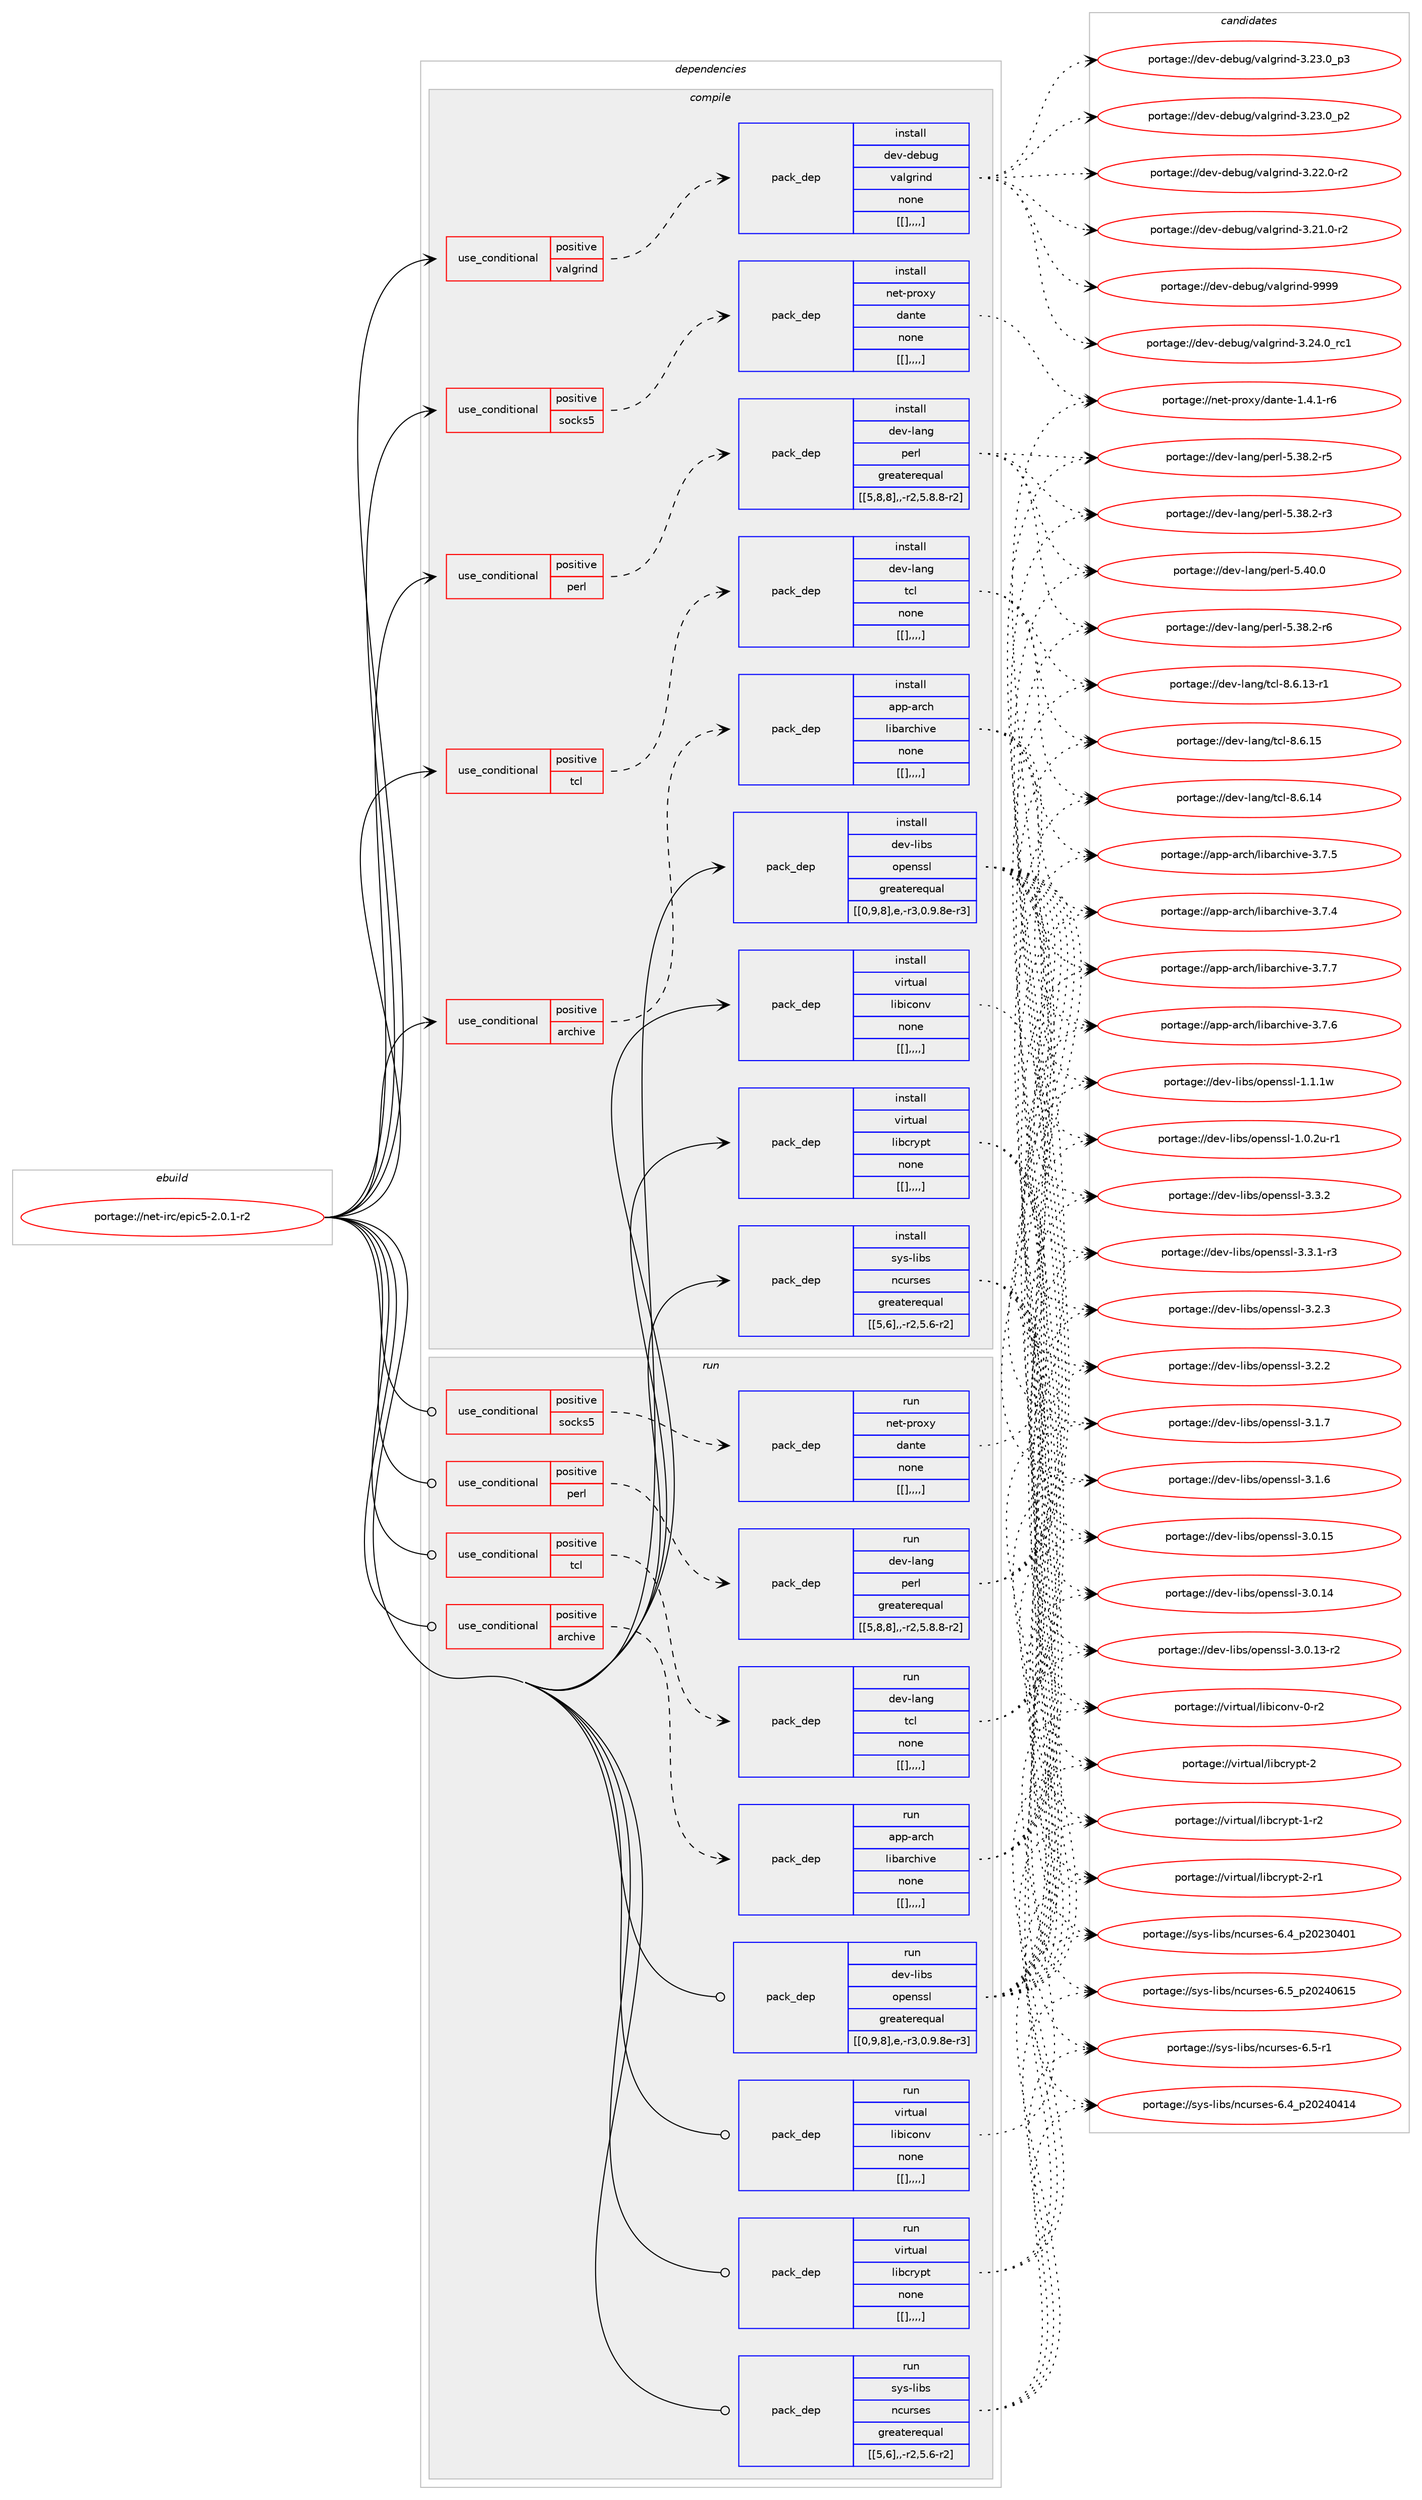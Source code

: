 digraph prolog {

# *************
# Graph options
# *************

newrank=true;
concentrate=true;
compound=true;
graph [rankdir=LR,fontname=Helvetica,fontsize=10,ranksep=1.5];#, ranksep=2.5, nodesep=0.2];
edge  [arrowhead=vee];
node  [fontname=Helvetica,fontsize=10];

# **********
# The ebuild
# **********

subgraph cluster_leftcol {
color=gray;
label=<<i>ebuild</i>>;
id [label="portage://net-irc/epic5-2.0.1-r2", color=red, width=4, href="../net-irc/epic5-2.0.1-r2.svg"];
}

# ****************
# The dependencies
# ****************

subgraph cluster_midcol {
color=gray;
label=<<i>dependencies</i>>;
subgraph cluster_compile {
fillcolor="#eeeeee";
style=filled;
label=<<i>compile</i>>;
subgraph cond9 {
dependency28 [label=<<TABLE BORDER="0" CELLBORDER="1" CELLSPACING="0" CELLPADDING="4"><TR><TD ROWSPAN="3" CELLPADDING="10">use_conditional</TD></TR><TR><TD>positive</TD></TR><TR><TD>archive</TD></TR></TABLE>>, shape=none, color=red];
subgraph pack19 {
dependency29 [label=<<TABLE BORDER="0" CELLBORDER="1" CELLSPACING="0" CELLPADDING="4" WIDTH="220"><TR><TD ROWSPAN="6" CELLPADDING="30">pack_dep</TD></TR><TR><TD WIDTH="110">install</TD></TR><TR><TD>app-arch</TD></TR><TR><TD>libarchive</TD></TR><TR><TD>none</TD></TR><TR><TD>[[],,,,]</TD></TR></TABLE>>, shape=none, color=blue];
}
dependency28:e -> dependency29:w [weight=20,style="dashed",arrowhead="vee"];
}
id:e -> dependency28:w [weight=20,style="solid",arrowhead="vee"];
subgraph cond22 {
dependency121 [label=<<TABLE BORDER="0" CELLBORDER="1" CELLSPACING="0" CELLPADDING="4"><TR><TD ROWSPAN="3" CELLPADDING="10">use_conditional</TD></TR><TR><TD>positive</TD></TR><TR><TD>perl</TD></TR></TABLE>>, shape=none, color=red];
subgraph pack115 {
dependency161 [label=<<TABLE BORDER="0" CELLBORDER="1" CELLSPACING="0" CELLPADDING="4" WIDTH="220"><TR><TD ROWSPAN="6" CELLPADDING="30">pack_dep</TD></TR><TR><TD WIDTH="110">install</TD></TR><TR><TD>dev-lang</TD></TR><TR><TD>perl</TD></TR><TR><TD>greaterequal</TD></TR><TR><TD>[[5,8,8],,-r2,5.8.8-r2]</TD></TR></TABLE>>, shape=none, color=blue];
}
dependency121:e -> dependency161:w [weight=20,style="dashed",arrowhead="vee"];
}
id:e -> dependency121:w [weight=20,style="solid",arrowhead="vee"];
subgraph cond36 {
dependency172 [label=<<TABLE BORDER="0" CELLBORDER="1" CELLSPACING="0" CELLPADDING="4"><TR><TD ROWSPAN="3" CELLPADDING="10">use_conditional</TD></TR><TR><TD>positive</TD></TR><TR><TD>socks5</TD></TR></TABLE>>, shape=none, color=red];
subgraph pack147 {
dependency177 [label=<<TABLE BORDER="0" CELLBORDER="1" CELLSPACING="0" CELLPADDING="4" WIDTH="220"><TR><TD ROWSPAN="6" CELLPADDING="30">pack_dep</TD></TR><TR><TD WIDTH="110">install</TD></TR><TR><TD>net-proxy</TD></TR><TR><TD>dante</TD></TR><TR><TD>none</TD></TR><TR><TD>[[],,,,]</TD></TR></TABLE>>, shape=none, color=blue];
}
dependency172:e -> dependency177:w [weight=20,style="dashed",arrowhead="vee"];
}
id:e -> dependency172:w [weight=20,style="solid",arrowhead="vee"];
subgraph cond44 {
dependency231 [label=<<TABLE BORDER="0" CELLBORDER="1" CELLSPACING="0" CELLPADDING="4"><TR><TD ROWSPAN="3" CELLPADDING="10">use_conditional</TD></TR><TR><TD>positive</TD></TR><TR><TD>tcl</TD></TR></TABLE>>, shape=none, color=red];
subgraph pack197 {
dependency241 [label=<<TABLE BORDER="0" CELLBORDER="1" CELLSPACING="0" CELLPADDING="4" WIDTH="220"><TR><TD ROWSPAN="6" CELLPADDING="30">pack_dep</TD></TR><TR><TD WIDTH="110">install</TD></TR><TR><TD>dev-lang</TD></TR><TR><TD>tcl</TD></TR><TR><TD>none</TD></TR><TR><TD>[[],,,,]</TD></TR></TABLE>>, shape=none, color=blue];
}
dependency231:e -> dependency241:w [weight=20,style="dashed",arrowhead="vee"];
}
id:e -> dependency231:w [weight=20,style="solid",arrowhead="vee"];
subgraph cond55 {
dependency275 [label=<<TABLE BORDER="0" CELLBORDER="1" CELLSPACING="0" CELLPADDING="4"><TR><TD ROWSPAN="3" CELLPADDING="10">use_conditional</TD></TR><TR><TD>positive</TD></TR><TR><TD>valgrind</TD></TR></TABLE>>, shape=none, color=red];
subgraph pack224 {
dependency276 [label=<<TABLE BORDER="0" CELLBORDER="1" CELLSPACING="0" CELLPADDING="4" WIDTH="220"><TR><TD ROWSPAN="6" CELLPADDING="30">pack_dep</TD></TR><TR><TD WIDTH="110">install</TD></TR><TR><TD>dev-debug</TD></TR><TR><TD>valgrind</TD></TR><TR><TD>none</TD></TR><TR><TD>[[],,,,]</TD></TR></TABLE>>, shape=none, color=blue];
}
dependency275:e -> dependency276:w [weight=20,style="dashed",arrowhead="vee"];
}
id:e -> dependency275:w [weight=20,style="solid",arrowhead="vee"];
subgraph pack289 {
dependency381 [label=<<TABLE BORDER="0" CELLBORDER="1" CELLSPACING="0" CELLPADDING="4" WIDTH="220"><TR><TD ROWSPAN="6" CELLPADDING="30">pack_dep</TD></TR><TR><TD WIDTH="110">install</TD></TR><TR><TD>dev-libs</TD></TR><TR><TD>openssl</TD></TR><TR><TD>greaterequal</TD></TR><TR><TD>[[0,9,8],e,-r3,0.9.8e-r3]</TD></TR></TABLE>>, shape=none, color=blue];
}
id:e -> dependency381:w [weight=20,style="solid",arrowhead="vee"];
subgraph pack314 {
dependency395 [label=<<TABLE BORDER="0" CELLBORDER="1" CELLSPACING="0" CELLPADDING="4" WIDTH="220"><TR><TD ROWSPAN="6" CELLPADDING="30">pack_dep</TD></TR><TR><TD WIDTH="110">install</TD></TR><TR><TD>sys-libs</TD></TR><TR><TD>ncurses</TD></TR><TR><TD>greaterequal</TD></TR><TR><TD>[[5,6],,-r2,5.6-r2]</TD></TR></TABLE>>, shape=none, color=blue];
}
id:e -> dependency395:w [weight=20,style="solid",arrowhead="vee"];
subgraph pack322 {
dependency402 [label=<<TABLE BORDER="0" CELLBORDER="1" CELLSPACING="0" CELLPADDING="4" WIDTH="220"><TR><TD ROWSPAN="6" CELLPADDING="30">pack_dep</TD></TR><TR><TD WIDTH="110">install</TD></TR><TR><TD>virtual</TD></TR><TR><TD>libcrypt</TD></TR><TR><TD>none</TD></TR><TR><TD>[[],,,,]</TD></TR></TABLE>>, shape=none, color=blue];
}
id:e -> dependency402:w [weight=20,style="solid",arrowhead="vee"];
subgraph pack324 {
dependency418 [label=<<TABLE BORDER="0" CELLBORDER="1" CELLSPACING="0" CELLPADDING="4" WIDTH="220"><TR><TD ROWSPAN="6" CELLPADDING="30">pack_dep</TD></TR><TR><TD WIDTH="110">install</TD></TR><TR><TD>virtual</TD></TR><TR><TD>libiconv</TD></TR><TR><TD>none</TD></TR><TR><TD>[[],,,,]</TD></TR></TABLE>>, shape=none, color=blue];
}
id:e -> dependency418:w [weight=20,style="solid",arrowhead="vee"];
}
subgraph cluster_compileandrun {
fillcolor="#eeeeee";
style=filled;
label=<<i>compile and run</i>>;
}
subgraph cluster_run {
fillcolor="#eeeeee";
style=filled;
label=<<i>run</i>>;
subgraph cond88 {
dependency438 [label=<<TABLE BORDER="0" CELLBORDER="1" CELLSPACING="0" CELLPADDING="4"><TR><TD ROWSPAN="3" CELLPADDING="10">use_conditional</TD></TR><TR><TD>positive</TD></TR><TR><TD>archive</TD></TR></TABLE>>, shape=none, color=red];
subgraph pack356 {
dependency449 [label=<<TABLE BORDER="0" CELLBORDER="1" CELLSPACING="0" CELLPADDING="4" WIDTH="220"><TR><TD ROWSPAN="6" CELLPADDING="30">pack_dep</TD></TR><TR><TD WIDTH="110">run</TD></TR><TR><TD>app-arch</TD></TR><TR><TD>libarchive</TD></TR><TR><TD>none</TD></TR><TR><TD>[[],,,,]</TD></TR></TABLE>>, shape=none, color=blue];
}
dependency438:e -> dependency449:w [weight=20,style="dashed",arrowhead="vee"];
}
id:e -> dependency438:w [weight=20,style="solid",arrowhead="odot"];
subgraph cond91 {
dependency466 [label=<<TABLE BORDER="0" CELLBORDER="1" CELLSPACING="0" CELLPADDING="4"><TR><TD ROWSPAN="3" CELLPADDING="10">use_conditional</TD></TR><TR><TD>positive</TD></TR><TR><TD>perl</TD></TR></TABLE>>, shape=none, color=red];
subgraph pack388 {
dependency478 [label=<<TABLE BORDER="0" CELLBORDER="1" CELLSPACING="0" CELLPADDING="4" WIDTH="220"><TR><TD ROWSPAN="6" CELLPADDING="30">pack_dep</TD></TR><TR><TD WIDTH="110">run</TD></TR><TR><TD>dev-lang</TD></TR><TR><TD>perl</TD></TR><TR><TD>greaterequal</TD></TR><TR><TD>[[5,8,8],,-r2,5.8.8-r2]</TD></TR></TABLE>>, shape=none, color=blue];
}
dependency466:e -> dependency478:w [weight=20,style="dashed",arrowhead="vee"];
}
id:e -> dependency466:w [weight=20,style="solid",arrowhead="odot"];
subgraph cond99 {
dependency507 [label=<<TABLE BORDER="0" CELLBORDER="1" CELLSPACING="0" CELLPADDING="4"><TR><TD ROWSPAN="3" CELLPADDING="10">use_conditional</TD></TR><TR><TD>positive</TD></TR><TR><TD>socks5</TD></TR></TABLE>>, shape=none, color=red];
subgraph pack438 {
dependency549 [label=<<TABLE BORDER="0" CELLBORDER="1" CELLSPACING="0" CELLPADDING="4" WIDTH="220"><TR><TD ROWSPAN="6" CELLPADDING="30">pack_dep</TD></TR><TR><TD WIDTH="110">run</TD></TR><TR><TD>net-proxy</TD></TR><TR><TD>dante</TD></TR><TR><TD>none</TD></TR><TR><TD>[[],,,,]</TD></TR></TABLE>>, shape=none, color=blue];
}
dependency507:e -> dependency549:w [weight=20,style="dashed",arrowhead="vee"];
}
id:e -> dependency507:w [weight=20,style="solid",arrowhead="odot"];
subgraph cond117 {
dependency557 [label=<<TABLE BORDER="0" CELLBORDER="1" CELLSPACING="0" CELLPADDING="4"><TR><TD ROWSPAN="3" CELLPADDING="10">use_conditional</TD></TR><TR><TD>positive</TD></TR><TR><TD>tcl</TD></TR></TABLE>>, shape=none, color=red];
subgraph pack460 {
dependency594 [label=<<TABLE BORDER="0" CELLBORDER="1" CELLSPACING="0" CELLPADDING="4" WIDTH="220"><TR><TD ROWSPAN="6" CELLPADDING="30">pack_dep</TD></TR><TR><TD WIDTH="110">run</TD></TR><TR><TD>dev-lang</TD></TR><TR><TD>tcl</TD></TR><TR><TD>none</TD></TR><TR><TD>[[],,,,]</TD></TR></TABLE>>, shape=none, color=blue];
}
dependency557:e -> dependency594:w [weight=20,style="dashed",arrowhead="vee"];
}
id:e -> dependency557:w [weight=20,style="solid",arrowhead="odot"];
subgraph pack479 {
dependency609 [label=<<TABLE BORDER="0" CELLBORDER="1" CELLSPACING="0" CELLPADDING="4" WIDTH="220"><TR><TD ROWSPAN="6" CELLPADDING="30">pack_dep</TD></TR><TR><TD WIDTH="110">run</TD></TR><TR><TD>dev-libs</TD></TR><TR><TD>openssl</TD></TR><TR><TD>greaterequal</TD></TR><TR><TD>[[0,9,8],e,-r3,0.9.8e-r3]</TD></TR></TABLE>>, shape=none, color=blue];
}
id:e -> dependency609:w [weight=20,style="solid",arrowhead="odot"];
subgraph pack497 {
dependency640 [label=<<TABLE BORDER="0" CELLBORDER="1" CELLSPACING="0" CELLPADDING="4" WIDTH="220"><TR><TD ROWSPAN="6" CELLPADDING="30">pack_dep</TD></TR><TR><TD WIDTH="110">run</TD></TR><TR><TD>sys-libs</TD></TR><TR><TD>ncurses</TD></TR><TR><TD>greaterequal</TD></TR><TR><TD>[[5,6],,-r2,5.6-r2]</TD></TR></TABLE>>, shape=none, color=blue];
}
id:e -> dependency640:w [weight=20,style="solid",arrowhead="odot"];
subgraph pack503 {
dependency647 [label=<<TABLE BORDER="0" CELLBORDER="1" CELLSPACING="0" CELLPADDING="4" WIDTH="220"><TR><TD ROWSPAN="6" CELLPADDING="30">pack_dep</TD></TR><TR><TD WIDTH="110">run</TD></TR><TR><TD>virtual</TD></TR><TR><TD>libcrypt</TD></TR><TR><TD>none</TD></TR><TR><TD>[[],,,,]</TD></TR></TABLE>>, shape=none, color=blue];
}
id:e -> dependency647:w [weight=20,style="solid",arrowhead="odot"];
subgraph pack505 {
dependency651 [label=<<TABLE BORDER="0" CELLBORDER="1" CELLSPACING="0" CELLPADDING="4" WIDTH="220"><TR><TD ROWSPAN="6" CELLPADDING="30">pack_dep</TD></TR><TR><TD WIDTH="110">run</TD></TR><TR><TD>virtual</TD></TR><TR><TD>libiconv</TD></TR><TR><TD>none</TD></TR><TR><TD>[[],,,,]</TD></TR></TABLE>>, shape=none, color=blue];
}
id:e -> dependency651:w [weight=20,style="solid",arrowhead="odot"];
}
}

# **************
# The candidates
# **************

subgraph cluster_choices {
rank=same;
color=gray;
label=<<i>candidates</i>>;

subgraph choice390 {
color=black;
nodesep=1;
choice9711211245971149910447108105989711499104105118101455146554655 [label="portage://app-arch/libarchive-3.7.7", color=red, width=4,href="../app-arch/libarchive-3.7.7.svg"];
choice9711211245971149910447108105989711499104105118101455146554654 [label="portage://app-arch/libarchive-3.7.6", color=red, width=4,href="../app-arch/libarchive-3.7.6.svg"];
choice9711211245971149910447108105989711499104105118101455146554653 [label="portage://app-arch/libarchive-3.7.5", color=red, width=4,href="../app-arch/libarchive-3.7.5.svg"];
choice9711211245971149910447108105989711499104105118101455146554652 [label="portage://app-arch/libarchive-3.7.4", color=red, width=4,href="../app-arch/libarchive-3.7.4.svg"];
dependency29:e -> choice9711211245971149910447108105989711499104105118101455146554655:w [style=dotted,weight="100"];
dependency29:e -> choice9711211245971149910447108105989711499104105118101455146554654:w [style=dotted,weight="100"];
dependency29:e -> choice9711211245971149910447108105989711499104105118101455146554653:w [style=dotted,weight="100"];
dependency29:e -> choice9711211245971149910447108105989711499104105118101455146554652:w [style=dotted,weight="100"];
}
subgraph choice417 {
color=black;
nodesep=1;
choice10010111845108971101034711210111410845534652484648 [label="portage://dev-lang/perl-5.40.0", color=red, width=4,href="../dev-lang/perl-5.40.0.svg"];
choice100101118451089711010347112101114108455346515646504511454 [label="portage://dev-lang/perl-5.38.2-r6", color=red, width=4,href="../dev-lang/perl-5.38.2-r6.svg"];
choice100101118451089711010347112101114108455346515646504511453 [label="portage://dev-lang/perl-5.38.2-r5", color=red, width=4,href="../dev-lang/perl-5.38.2-r5.svg"];
choice100101118451089711010347112101114108455346515646504511451 [label="portage://dev-lang/perl-5.38.2-r3", color=red, width=4,href="../dev-lang/perl-5.38.2-r3.svg"];
dependency161:e -> choice10010111845108971101034711210111410845534652484648:w [style=dotted,weight="100"];
dependency161:e -> choice100101118451089711010347112101114108455346515646504511454:w [style=dotted,weight="100"];
dependency161:e -> choice100101118451089711010347112101114108455346515646504511453:w [style=dotted,weight="100"];
dependency161:e -> choice100101118451089711010347112101114108455346515646504511451:w [style=dotted,weight="100"];
}
subgraph choice422 {
color=black;
nodesep=1;
choice1101011164511211411112012147100971101161014549465246494511454 [label="portage://net-proxy/dante-1.4.1-r6", color=red, width=4,href="../net-proxy/dante-1.4.1-r6.svg"];
dependency177:e -> choice1101011164511211411112012147100971101161014549465246494511454:w [style=dotted,weight="100"];
}
subgraph choice424 {
color=black;
nodesep=1;
choice1001011184510897110103471169910845564654464953 [label="portage://dev-lang/tcl-8.6.15", color=red, width=4,href="../dev-lang/tcl-8.6.15.svg"];
choice1001011184510897110103471169910845564654464952 [label="portage://dev-lang/tcl-8.6.14", color=red, width=4,href="../dev-lang/tcl-8.6.14.svg"];
choice10010111845108971101034711699108455646544649514511449 [label="portage://dev-lang/tcl-8.6.13-r1", color=red, width=4,href="../dev-lang/tcl-8.6.13-r1.svg"];
dependency241:e -> choice1001011184510897110103471169910845564654464953:w [style=dotted,weight="100"];
dependency241:e -> choice1001011184510897110103471169910845564654464952:w [style=dotted,weight="100"];
dependency241:e -> choice10010111845108971101034711699108455646544649514511449:w [style=dotted,weight="100"];
}
subgraph choice428 {
color=black;
nodesep=1;
choice100101118451001019811710347118971081031141051101004557575757 [label="portage://dev-debug/valgrind-9999", color=red, width=4,href="../dev-debug/valgrind-9999.svg"];
choice1001011184510010198117103471189710810311410511010045514650524648951149949 [label="portage://dev-debug/valgrind-3.24.0_rc1", color=red, width=4,href="../dev-debug/valgrind-3.24.0_rc1.svg"];
choice10010111845100101981171034711897108103114105110100455146505146489511251 [label="portage://dev-debug/valgrind-3.23.0_p3", color=red, width=4,href="../dev-debug/valgrind-3.23.0_p3.svg"];
choice10010111845100101981171034711897108103114105110100455146505146489511250 [label="portage://dev-debug/valgrind-3.23.0_p2", color=red, width=4,href="../dev-debug/valgrind-3.23.0_p2.svg"];
choice10010111845100101981171034711897108103114105110100455146505046484511450 [label="portage://dev-debug/valgrind-3.22.0-r2", color=red, width=4,href="../dev-debug/valgrind-3.22.0-r2.svg"];
choice10010111845100101981171034711897108103114105110100455146504946484511450 [label="portage://dev-debug/valgrind-3.21.0-r2", color=red, width=4,href="../dev-debug/valgrind-3.21.0-r2.svg"];
dependency276:e -> choice100101118451001019811710347118971081031141051101004557575757:w [style=dotted,weight="100"];
dependency276:e -> choice1001011184510010198117103471189710810311410511010045514650524648951149949:w [style=dotted,weight="100"];
dependency276:e -> choice10010111845100101981171034711897108103114105110100455146505146489511251:w [style=dotted,weight="100"];
dependency276:e -> choice10010111845100101981171034711897108103114105110100455146505146489511250:w [style=dotted,weight="100"];
dependency276:e -> choice10010111845100101981171034711897108103114105110100455146505046484511450:w [style=dotted,weight="100"];
dependency276:e -> choice10010111845100101981171034711897108103114105110100455146504946484511450:w [style=dotted,weight="100"];
}
subgraph choice451 {
color=black;
nodesep=1;
choice100101118451081059811547111112101110115115108455146514650 [label="portage://dev-libs/openssl-3.3.2", color=red, width=4,href="../dev-libs/openssl-3.3.2.svg"];
choice1001011184510810598115471111121011101151151084551465146494511451 [label="portage://dev-libs/openssl-3.3.1-r3", color=red, width=4,href="../dev-libs/openssl-3.3.1-r3.svg"];
choice100101118451081059811547111112101110115115108455146504651 [label="portage://dev-libs/openssl-3.2.3", color=red, width=4,href="../dev-libs/openssl-3.2.3.svg"];
choice100101118451081059811547111112101110115115108455146504650 [label="portage://dev-libs/openssl-3.2.2", color=red, width=4,href="../dev-libs/openssl-3.2.2.svg"];
choice100101118451081059811547111112101110115115108455146494655 [label="portage://dev-libs/openssl-3.1.7", color=red, width=4,href="../dev-libs/openssl-3.1.7.svg"];
choice100101118451081059811547111112101110115115108455146494654 [label="portage://dev-libs/openssl-3.1.6", color=red, width=4,href="../dev-libs/openssl-3.1.6.svg"];
choice10010111845108105981154711111210111011511510845514648464953 [label="portage://dev-libs/openssl-3.0.15", color=red, width=4,href="../dev-libs/openssl-3.0.15.svg"];
choice10010111845108105981154711111210111011511510845514648464952 [label="portage://dev-libs/openssl-3.0.14", color=red, width=4,href="../dev-libs/openssl-3.0.14.svg"];
choice100101118451081059811547111112101110115115108455146484649514511450 [label="portage://dev-libs/openssl-3.0.13-r2", color=red, width=4,href="../dev-libs/openssl-3.0.13-r2.svg"];
choice100101118451081059811547111112101110115115108454946494649119 [label="portage://dev-libs/openssl-1.1.1w", color=red, width=4,href="../dev-libs/openssl-1.1.1w.svg"];
choice1001011184510810598115471111121011101151151084549464846501174511449 [label="portage://dev-libs/openssl-1.0.2u-r1", color=red, width=4,href="../dev-libs/openssl-1.0.2u-r1.svg"];
dependency381:e -> choice100101118451081059811547111112101110115115108455146514650:w [style=dotted,weight="100"];
dependency381:e -> choice1001011184510810598115471111121011101151151084551465146494511451:w [style=dotted,weight="100"];
dependency381:e -> choice100101118451081059811547111112101110115115108455146504651:w [style=dotted,weight="100"];
dependency381:e -> choice100101118451081059811547111112101110115115108455146504650:w [style=dotted,weight="100"];
dependency381:e -> choice100101118451081059811547111112101110115115108455146494655:w [style=dotted,weight="100"];
dependency381:e -> choice100101118451081059811547111112101110115115108455146494654:w [style=dotted,weight="100"];
dependency381:e -> choice10010111845108105981154711111210111011511510845514648464953:w [style=dotted,weight="100"];
dependency381:e -> choice10010111845108105981154711111210111011511510845514648464952:w [style=dotted,weight="100"];
dependency381:e -> choice100101118451081059811547111112101110115115108455146484649514511450:w [style=dotted,weight="100"];
dependency381:e -> choice100101118451081059811547111112101110115115108454946494649119:w [style=dotted,weight="100"];
dependency381:e -> choice1001011184510810598115471111121011101151151084549464846501174511449:w [style=dotted,weight="100"];
}
subgraph choice456 {
color=black;
nodesep=1;
choice1151211154510810598115471109911711411510111545544653951125048505248544953 [label="portage://sys-libs/ncurses-6.5_p20240615", color=red, width=4,href="../sys-libs/ncurses-6.5_p20240615.svg"];
choice11512111545108105981154711099117114115101115455446534511449 [label="portage://sys-libs/ncurses-6.5-r1", color=red, width=4,href="../sys-libs/ncurses-6.5-r1.svg"];
choice1151211154510810598115471109911711411510111545544652951125048505248524952 [label="portage://sys-libs/ncurses-6.4_p20240414", color=red, width=4,href="../sys-libs/ncurses-6.4_p20240414.svg"];
choice1151211154510810598115471109911711411510111545544652951125048505148524849 [label="portage://sys-libs/ncurses-6.4_p20230401", color=red, width=4,href="../sys-libs/ncurses-6.4_p20230401.svg"];
dependency395:e -> choice1151211154510810598115471109911711411510111545544653951125048505248544953:w [style=dotted,weight="100"];
dependency395:e -> choice11512111545108105981154711099117114115101115455446534511449:w [style=dotted,weight="100"];
dependency395:e -> choice1151211154510810598115471109911711411510111545544652951125048505248524952:w [style=dotted,weight="100"];
dependency395:e -> choice1151211154510810598115471109911711411510111545544652951125048505148524849:w [style=dotted,weight="100"];
}
subgraph choice463 {
color=black;
nodesep=1;
choice1181051141161179710847108105989911412111211645504511449 [label="portage://virtual/libcrypt-2-r1", color=red, width=4,href="../virtual/libcrypt-2-r1.svg"];
choice118105114116117971084710810598991141211121164550 [label="portage://virtual/libcrypt-2", color=red, width=4,href="../virtual/libcrypt-2.svg"];
choice1181051141161179710847108105989911412111211645494511450 [label="portage://virtual/libcrypt-1-r2", color=red, width=4,href="../virtual/libcrypt-1-r2.svg"];
dependency402:e -> choice1181051141161179710847108105989911412111211645504511449:w [style=dotted,weight="100"];
dependency402:e -> choice118105114116117971084710810598991141211121164550:w [style=dotted,weight="100"];
dependency402:e -> choice1181051141161179710847108105989911412111211645494511450:w [style=dotted,weight="100"];
}
subgraph choice465 {
color=black;
nodesep=1;
choice1181051141161179710847108105981059911111011845484511450 [label="portage://virtual/libiconv-0-r2", color=red, width=4,href="../virtual/libiconv-0-r2.svg"];
dependency418:e -> choice1181051141161179710847108105981059911111011845484511450:w [style=dotted,weight="100"];
}
subgraph choice467 {
color=black;
nodesep=1;
choice9711211245971149910447108105989711499104105118101455146554655 [label="portage://app-arch/libarchive-3.7.7", color=red, width=4,href="../app-arch/libarchive-3.7.7.svg"];
choice9711211245971149910447108105989711499104105118101455146554654 [label="portage://app-arch/libarchive-3.7.6", color=red, width=4,href="../app-arch/libarchive-3.7.6.svg"];
choice9711211245971149910447108105989711499104105118101455146554653 [label="portage://app-arch/libarchive-3.7.5", color=red, width=4,href="../app-arch/libarchive-3.7.5.svg"];
choice9711211245971149910447108105989711499104105118101455146554652 [label="portage://app-arch/libarchive-3.7.4", color=red, width=4,href="../app-arch/libarchive-3.7.4.svg"];
dependency449:e -> choice9711211245971149910447108105989711499104105118101455146554655:w [style=dotted,weight="100"];
dependency449:e -> choice9711211245971149910447108105989711499104105118101455146554654:w [style=dotted,weight="100"];
dependency449:e -> choice9711211245971149910447108105989711499104105118101455146554653:w [style=dotted,weight="100"];
dependency449:e -> choice9711211245971149910447108105989711499104105118101455146554652:w [style=dotted,weight="100"];
}
subgraph choice471 {
color=black;
nodesep=1;
choice10010111845108971101034711210111410845534652484648 [label="portage://dev-lang/perl-5.40.0", color=red, width=4,href="../dev-lang/perl-5.40.0.svg"];
choice100101118451089711010347112101114108455346515646504511454 [label="portage://dev-lang/perl-5.38.2-r6", color=red, width=4,href="../dev-lang/perl-5.38.2-r6.svg"];
choice100101118451089711010347112101114108455346515646504511453 [label="portage://dev-lang/perl-5.38.2-r5", color=red, width=4,href="../dev-lang/perl-5.38.2-r5.svg"];
choice100101118451089711010347112101114108455346515646504511451 [label="portage://dev-lang/perl-5.38.2-r3", color=red, width=4,href="../dev-lang/perl-5.38.2-r3.svg"];
dependency478:e -> choice10010111845108971101034711210111410845534652484648:w [style=dotted,weight="100"];
dependency478:e -> choice100101118451089711010347112101114108455346515646504511454:w [style=dotted,weight="100"];
dependency478:e -> choice100101118451089711010347112101114108455346515646504511453:w [style=dotted,weight="100"];
dependency478:e -> choice100101118451089711010347112101114108455346515646504511451:w [style=dotted,weight="100"];
}
subgraph choice477 {
color=black;
nodesep=1;
choice1101011164511211411112012147100971101161014549465246494511454 [label="portage://net-proxy/dante-1.4.1-r6", color=red, width=4,href="../net-proxy/dante-1.4.1-r6.svg"];
dependency549:e -> choice1101011164511211411112012147100971101161014549465246494511454:w [style=dotted,weight="100"];
}
subgraph choice478 {
color=black;
nodesep=1;
choice1001011184510897110103471169910845564654464953 [label="portage://dev-lang/tcl-8.6.15", color=red, width=4,href="../dev-lang/tcl-8.6.15.svg"];
choice1001011184510897110103471169910845564654464952 [label="portage://dev-lang/tcl-8.6.14", color=red, width=4,href="../dev-lang/tcl-8.6.14.svg"];
choice10010111845108971101034711699108455646544649514511449 [label="portage://dev-lang/tcl-8.6.13-r1", color=red, width=4,href="../dev-lang/tcl-8.6.13-r1.svg"];
dependency594:e -> choice1001011184510897110103471169910845564654464953:w [style=dotted,weight="100"];
dependency594:e -> choice1001011184510897110103471169910845564654464952:w [style=dotted,weight="100"];
dependency594:e -> choice10010111845108971101034711699108455646544649514511449:w [style=dotted,weight="100"];
}
subgraph choice487 {
color=black;
nodesep=1;
choice100101118451081059811547111112101110115115108455146514650 [label="portage://dev-libs/openssl-3.3.2", color=red, width=4,href="../dev-libs/openssl-3.3.2.svg"];
choice1001011184510810598115471111121011101151151084551465146494511451 [label="portage://dev-libs/openssl-3.3.1-r3", color=red, width=4,href="../dev-libs/openssl-3.3.1-r3.svg"];
choice100101118451081059811547111112101110115115108455146504651 [label="portage://dev-libs/openssl-3.2.3", color=red, width=4,href="../dev-libs/openssl-3.2.3.svg"];
choice100101118451081059811547111112101110115115108455146504650 [label="portage://dev-libs/openssl-3.2.2", color=red, width=4,href="../dev-libs/openssl-3.2.2.svg"];
choice100101118451081059811547111112101110115115108455146494655 [label="portage://dev-libs/openssl-3.1.7", color=red, width=4,href="../dev-libs/openssl-3.1.7.svg"];
choice100101118451081059811547111112101110115115108455146494654 [label="portage://dev-libs/openssl-3.1.6", color=red, width=4,href="../dev-libs/openssl-3.1.6.svg"];
choice10010111845108105981154711111210111011511510845514648464953 [label="portage://dev-libs/openssl-3.0.15", color=red, width=4,href="../dev-libs/openssl-3.0.15.svg"];
choice10010111845108105981154711111210111011511510845514648464952 [label="portage://dev-libs/openssl-3.0.14", color=red, width=4,href="../dev-libs/openssl-3.0.14.svg"];
choice100101118451081059811547111112101110115115108455146484649514511450 [label="portage://dev-libs/openssl-3.0.13-r2", color=red, width=4,href="../dev-libs/openssl-3.0.13-r2.svg"];
choice100101118451081059811547111112101110115115108454946494649119 [label="portage://dev-libs/openssl-1.1.1w", color=red, width=4,href="../dev-libs/openssl-1.1.1w.svg"];
choice1001011184510810598115471111121011101151151084549464846501174511449 [label="portage://dev-libs/openssl-1.0.2u-r1", color=red, width=4,href="../dev-libs/openssl-1.0.2u-r1.svg"];
dependency609:e -> choice100101118451081059811547111112101110115115108455146514650:w [style=dotted,weight="100"];
dependency609:e -> choice1001011184510810598115471111121011101151151084551465146494511451:w [style=dotted,weight="100"];
dependency609:e -> choice100101118451081059811547111112101110115115108455146504651:w [style=dotted,weight="100"];
dependency609:e -> choice100101118451081059811547111112101110115115108455146504650:w [style=dotted,weight="100"];
dependency609:e -> choice100101118451081059811547111112101110115115108455146494655:w [style=dotted,weight="100"];
dependency609:e -> choice100101118451081059811547111112101110115115108455146494654:w [style=dotted,weight="100"];
dependency609:e -> choice10010111845108105981154711111210111011511510845514648464953:w [style=dotted,weight="100"];
dependency609:e -> choice10010111845108105981154711111210111011511510845514648464952:w [style=dotted,weight="100"];
dependency609:e -> choice100101118451081059811547111112101110115115108455146484649514511450:w [style=dotted,weight="100"];
dependency609:e -> choice100101118451081059811547111112101110115115108454946494649119:w [style=dotted,weight="100"];
dependency609:e -> choice1001011184510810598115471111121011101151151084549464846501174511449:w [style=dotted,weight="100"];
}
subgraph choice501 {
color=black;
nodesep=1;
choice1151211154510810598115471109911711411510111545544653951125048505248544953 [label="portage://sys-libs/ncurses-6.5_p20240615", color=red, width=4,href="../sys-libs/ncurses-6.5_p20240615.svg"];
choice11512111545108105981154711099117114115101115455446534511449 [label="portage://sys-libs/ncurses-6.5-r1", color=red, width=4,href="../sys-libs/ncurses-6.5-r1.svg"];
choice1151211154510810598115471109911711411510111545544652951125048505248524952 [label="portage://sys-libs/ncurses-6.4_p20240414", color=red, width=4,href="../sys-libs/ncurses-6.4_p20240414.svg"];
choice1151211154510810598115471109911711411510111545544652951125048505148524849 [label="portage://sys-libs/ncurses-6.4_p20230401", color=red, width=4,href="../sys-libs/ncurses-6.4_p20230401.svg"];
dependency640:e -> choice1151211154510810598115471109911711411510111545544653951125048505248544953:w [style=dotted,weight="100"];
dependency640:e -> choice11512111545108105981154711099117114115101115455446534511449:w [style=dotted,weight="100"];
dependency640:e -> choice1151211154510810598115471109911711411510111545544652951125048505248524952:w [style=dotted,weight="100"];
dependency640:e -> choice1151211154510810598115471109911711411510111545544652951125048505148524849:w [style=dotted,weight="100"];
}
subgraph choice504 {
color=black;
nodesep=1;
choice1181051141161179710847108105989911412111211645504511449 [label="portage://virtual/libcrypt-2-r1", color=red, width=4,href="../virtual/libcrypt-2-r1.svg"];
choice118105114116117971084710810598991141211121164550 [label="portage://virtual/libcrypt-2", color=red, width=4,href="../virtual/libcrypt-2.svg"];
choice1181051141161179710847108105989911412111211645494511450 [label="portage://virtual/libcrypt-1-r2", color=red, width=4,href="../virtual/libcrypt-1-r2.svg"];
dependency647:e -> choice1181051141161179710847108105989911412111211645504511449:w [style=dotted,weight="100"];
dependency647:e -> choice118105114116117971084710810598991141211121164550:w [style=dotted,weight="100"];
dependency647:e -> choice1181051141161179710847108105989911412111211645494511450:w [style=dotted,weight="100"];
}
subgraph choice505 {
color=black;
nodesep=1;
choice1181051141161179710847108105981059911111011845484511450 [label="portage://virtual/libiconv-0-r2", color=red, width=4,href="../virtual/libiconv-0-r2.svg"];
dependency651:e -> choice1181051141161179710847108105981059911111011845484511450:w [style=dotted,weight="100"];
}
}

}

